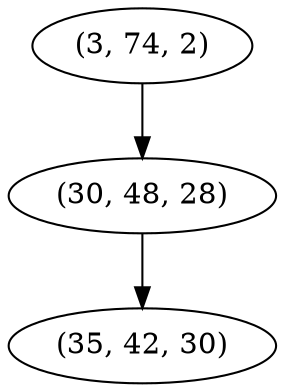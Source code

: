 digraph tree {
    "(3, 74, 2)";
    "(30, 48, 28)";
    "(35, 42, 30)";
    "(3, 74, 2)" -> "(30, 48, 28)";
    "(30, 48, 28)" -> "(35, 42, 30)";
}
